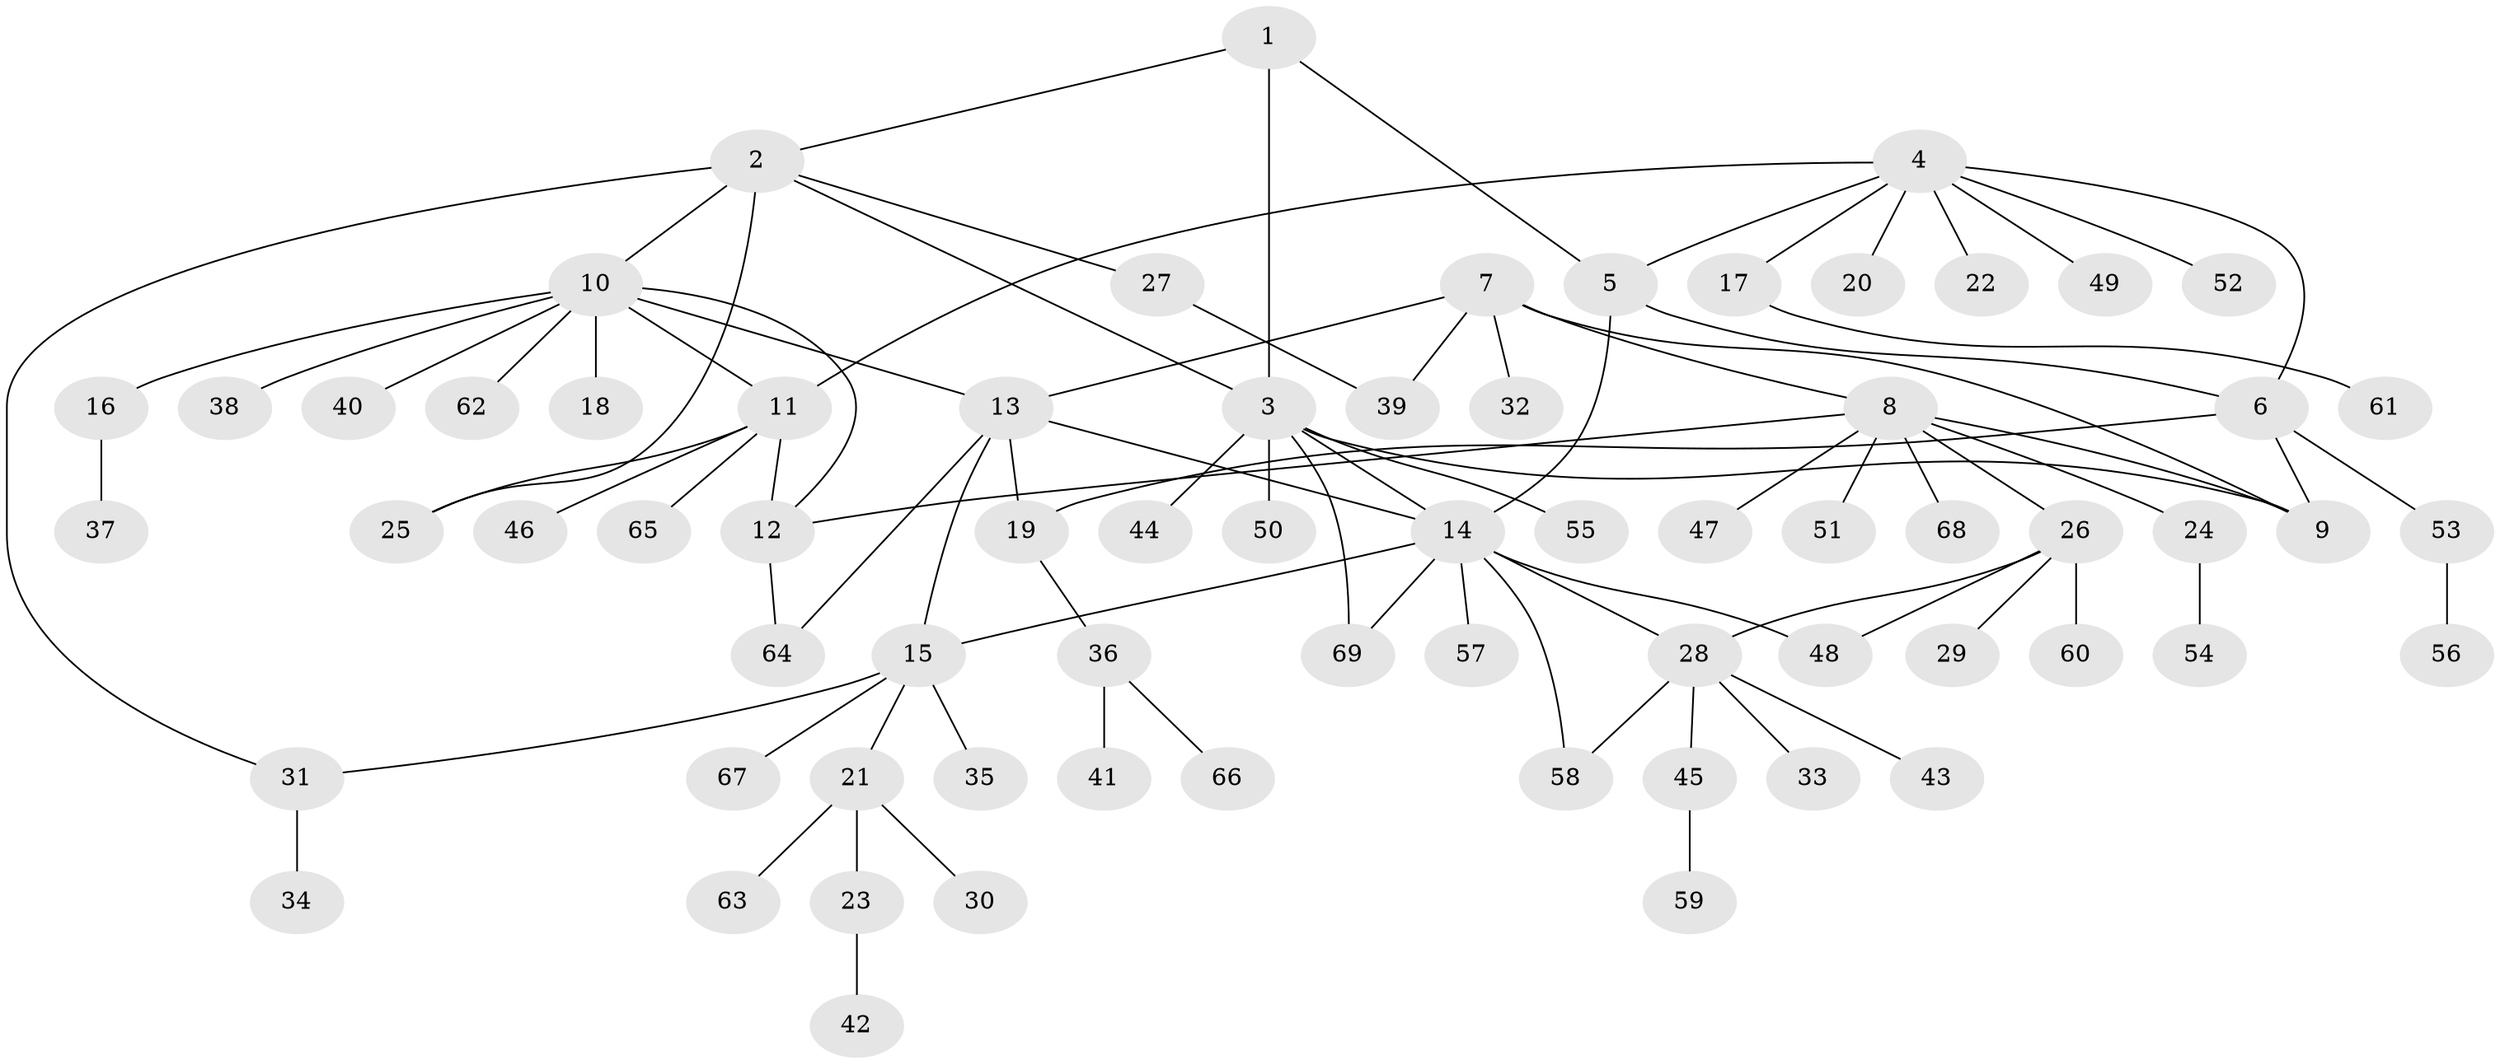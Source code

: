 // coarse degree distribution, {3: 0.04081632653061224, 7: 0.08163265306122448, 11: 0.02040816326530612, 6: 0.02040816326530612, 4: 0.08163265306122448, 8: 0.04081632653061224, 5: 0.04081632653061224, 1: 0.5102040816326531, 2: 0.16326530612244897}
// Generated by graph-tools (version 1.1) at 2025/52/02/27/25 19:52:21]
// undirected, 69 vertices, 88 edges
graph export_dot {
graph [start="1"]
  node [color=gray90,style=filled];
  1;
  2;
  3;
  4;
  5;
  6;
  7;
  8;
  9;
  10;
  11;
  12;
  13;
  14;
  15;
  16;
  17;
  18;
  19;
  20;
  21;
  22;
  23;
  24;
  25;
  26;
  27;
  28;
  29;
  30;
  31;
  32;
  33;
  34;
  35;
  36;
  37;
  38;
  39;
  40;
  41;
  42;
  43;
  44;
  45;
  46;
  47;
  48;
  49;
  50;
  51;
  52;
  53;
  54;
  55;
  56;
  57;
  58;
  59;
  60;
  61;
  62;
  63;
  64;
  65;
  66;
  67;
  68;
  69;
  1 -- 2;
  1 -- 3;
  1 -- 5;
  2 -- 3;
  2 -- 10;
  2 -- 25;
  2 -- 27;
  2 -- 31;
  3 -- 9;
  3 -- 14;
  3 -- 44;
  3 -- 50;
  3 -- 55;
  3 -- 69;
  4 -- 5;
  4 -- 6;
  4 -- 11;
  4 -- 17;
  4 -- 20;
  4 -- 22;
  4 -- 49;
  4 -- 52;
  5 -- 6;
  5 -- 14;
  6 -- 9;
  6 -- 19;
  6 -- 53;
  7 -- 8;
  7 -- 9;
  7 -- 13;
  7 -- 32;
  7 -- 39;
  8 -- 9;
  8 -- 12;
  8 -- 24;
  8 -- 26;
  8 -- 47;
  8 -- 51;
  8 -- 68;
  10 -- 11;
  10 -- 12;
  10 -- 13;
  10 -- 16;
  10 -- 18;
  10 -- 38;
  10 -- 40;
  10 -- 62;
  11 -- 12;
  11 -- 25;
  11 -- 46;
  11 -- 65;
  12 -- 64;
  13 -- 14;
  13 -- 15;
  13 -- 19;
  13 -- 64;
  14 -- 15;
  14 -- 28;
  14 -- 48;
  14 -- 57;
  14 -- 58;
  14 -- 69;
  15 -- 21;
  15 -- 31;
  15 -- 35;
  15 -- 67;
  16 -- 37;
  17 -- 61;
  19 -- 36;
  21 -- 23;
  21 -- 30;
  21 -- 63;
  23 -- 42;
  24 -- 54;
  26 -- 28;
  26 -- 29;
  26 -- 48;
  26 -- 60;
  27 -- 39;
  28 -- 33;
  28 -- 43;
  28 -- 45;
  28 -- 58;
  31 -- 34;
  36 -- 41;
  36 -- 66;
  45 -- 59;
  53 -- 56;
}
